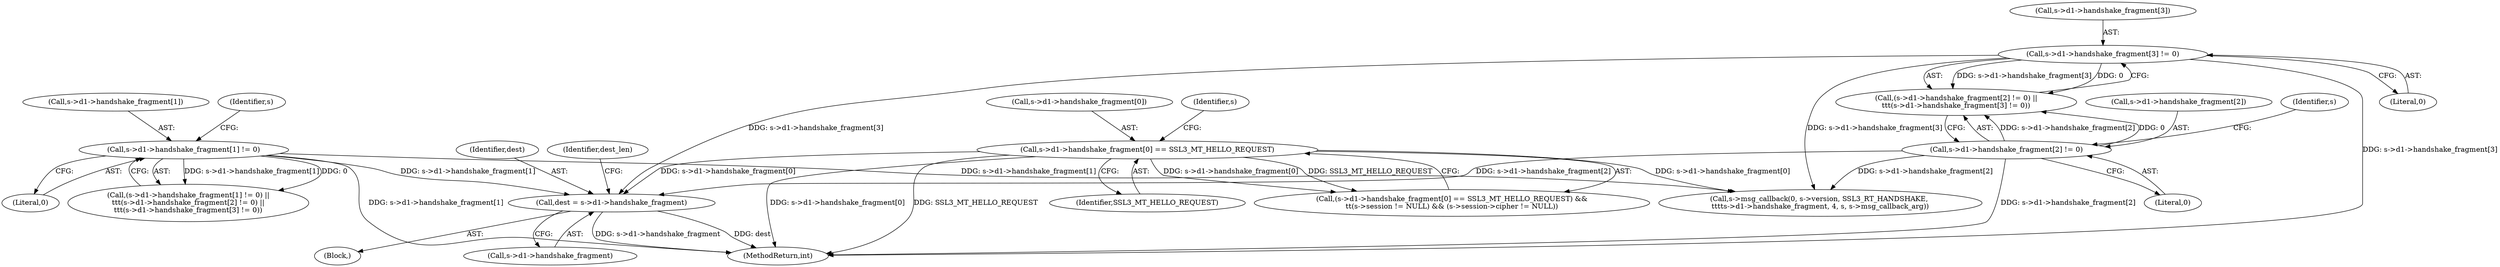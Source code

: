 digraph "0_openssl_103b171d8fc282ef435f8de9afbf7782e312961f_3@pointer" {
"1000645" [label="(Call,dest = s->d1->handshake_fragment)"];
"1000866" [label="(Call,s->d1->handshake_fragment[1] != 0)"];
"1000885" [label="(Call,s->d1->handshake_fragment[3] != 0)"];
"1000834" [label="(Call,s->d1->handshake_fragment[0] == SSL3_MT_HELLO_REQUEST)"];
"1000876" [label="(Call,s->d1->handshake_fragment[2] != 0)"];
"1000886" [label="(Call,s->d1->handshake_fragment[3])"];
"1000866" [label="(Call,s->d1->handshake_fragment[1] != 0)"];
"1000834" [label="(Call,s->d1->handshake_fragment[0] == SSL3_MT_HELLO_REQUEST)"];
"1000865" [label="(Call,(s->d1->handshake_fragment[1] != 0) ||\n\t\t\t(s->d1->handshake_fragment[2] != 0) ||\n\t\t\t(s->d1->handshake_fragment[3] != 0))"];
"1000877" [label="(Call,s->d1->handshake_fragment[2])"];
"1000885" [label="(Call,s->d1->handshake_fragment[3] != 0)"];
"1000636" [label="(Block,)"];
"1000835" [label="(Call,s->d1->handshake_fragment[0])"];
"1000876" [label="(Call,s->d1->handshake_fragment[2] != 0)"];
"1000646" [label="(Identifier,dest)"];
"1000874" [label="(Literal,0)"];
"1000867" [label="(Call,s->d1->handshake_fragment[1])"];
"1000653" [label="(Identifier,dest_len)"];
"1000889" [label="(Identifier,s)"];
"1000645" [label="(Call,dest = s->d1->handshake_fragment)"];
"1000842" [label="(Identifier,SSL3_MT_HELLO_REQUEST)"];
"1001697" [label="(MethodReturn,int)"];
"1000875" [label="(Call,(s->d1->handshake_fragment[2] != 0) ||\n\t\t\t(s->d1->handshake_fragment[3] != 0))"];
"1000880" [label="(Identifier,s)"];
"1000647" [label="(Call,s->d1->handshake_fragment)"];
"1000906" [label="(Call,s->msg_callback(0, s->version, SSL3_RT_HANDSHAKE, \n\t\t\t\ts->d1->handshake_fragment, 4, s, s->msg_callback_arg))"];
"1000833" [label="(Call,(s->d1->handshake_fragment[0] == SSL3_MT_HELLO_REQUEST) &&\n\t\t(s->session != NULL) && (s->session->cipher != NULL))"];
"1000893" [label="(Literal,0)"];
"1000846" [label="(Identifier,s)"];
"1000884" [label="(Literal,0)"];
"1000645" -> "1000636"  [label="AST: "];
"1000645" -> "1000647"  [label="CFG: "];
"1000646" -> "1000645"  [label="AST: "];
"1000647" -> "1000645"  [label="AST: "];
"1000653" -> "1000645"  [label="CFG: "];
"1000645" -> "1001697"  [label="DDG: dest"];
"1000645" -> "1001697"  [label="DDG: s->d1->handshake_fragment"];
"1000866" -> "1000645"  [label="DDG: s->d1->handshake_fragment[1]"];
"1000885" -> "1000645"  [label="DDG: s->d1->handshake_fragment[3]"];
"1000834" -> "1000645"  [label="DDG: s->d1->handshake_fragment[0]"];
"1000876" -> "1000645"  [label="DDG: s->d1->handshake_fragment[2]"];
"1000866" -> "1000865"  [label="AST: "];
"1000866" -> "1000874"  [label="CFG: "];
"1000867" -> "1000866"  [label="AST: "];
"1000874" -> "1000866"  [label="AST: "];
"1000880" -> "1000866"  [label="CFG: "];
"1000865" -> "1000866"  [label="CFG: "];
"1000866" -> "1001697"  [label="DDG: s->d1->handshake_fragment[1]"];
"1000866" -> "1000865"  [label="DDG: s->d1->handshake_fragment[1]"];
"1000866" -> "1000865"  [label="DDG: 0"];
"1000866" -> "1000906"  [label="DDG: s->d1->handshake_fragment[1]"];
"1000885" -> "1000875"  [label="AST: "];
"1000885" -> "1000893"  [label="CFG: "];
"1000886" -> "1000885"  [label="AST: "];
"1000893" -> "1000885"  [label="AST: "];
"1000875" -> "1000885"  [label="CFG: "];
"1000885" -> "1001697"  [label="DDG: s->d1->handshake_fragment[3]"];
"1000885" -> "1000875"  [label="DDG: s->d1->handshake_fragment[3]"];
"1000885" -> "1000875"  [label="DDG: 0"];
"1000885" -> "1000906"  [label="DDG: s->d1->handshake_fragment[3]"];
"1000834" -> "1000833"  [label="AST: "];
"1000834" -> "1000842"  [label="CFG: "];
"1000835" -> "1000834"  [label="AST: "];
"1000842" -> "1000834"  [label="AST: "];
"1000846" -> "1000834"  [label="CFG: "];
"1000833" -> "1000834"  [label="CFG: "];
"1000834" -> "1001697"  [label="DDG: s->d1->handshake_fragment[0]"];
"1000834" -> "1001697"  [label="DDG: SSL3_MT_HELLO_REQUEST"];
"1000834" -> "1000833"  [label="DDG: s->d1->handshake_fragment[0]"];
"1000834" -> "1000833"  [label="DDG: SSL3_MT_HELLO_REQUEST"];
"1000834" -> "1000906"  [label="DDG: s->d1->handshake_fragment[0]"];
"1000876" -> "1000875"  [label="AST: "];
"1000876" -> "1000884"  [label="CFG: "];
"1000877" -> "1000876"  [label="AST: "];
"1000884" -> "1000876"  [label="AST: "];
"1000889" -> "1000876"  [label="CFG: "];
"1000875" -> "1000876"  [label="CFG: "];
"1000876" -> "1001697"  [label="DDG: s->d1->handshake_fragment[2]"];
"1000876" -> "1000875"  [label="DDG: s->d1->handshake_fragment[2]"];
"1000876" -> "1000875"  [label="DDG: 0"];
"1000876" -> "1000906"  [label="DDG: s->d1->handshake_fragment[2]"];
}
